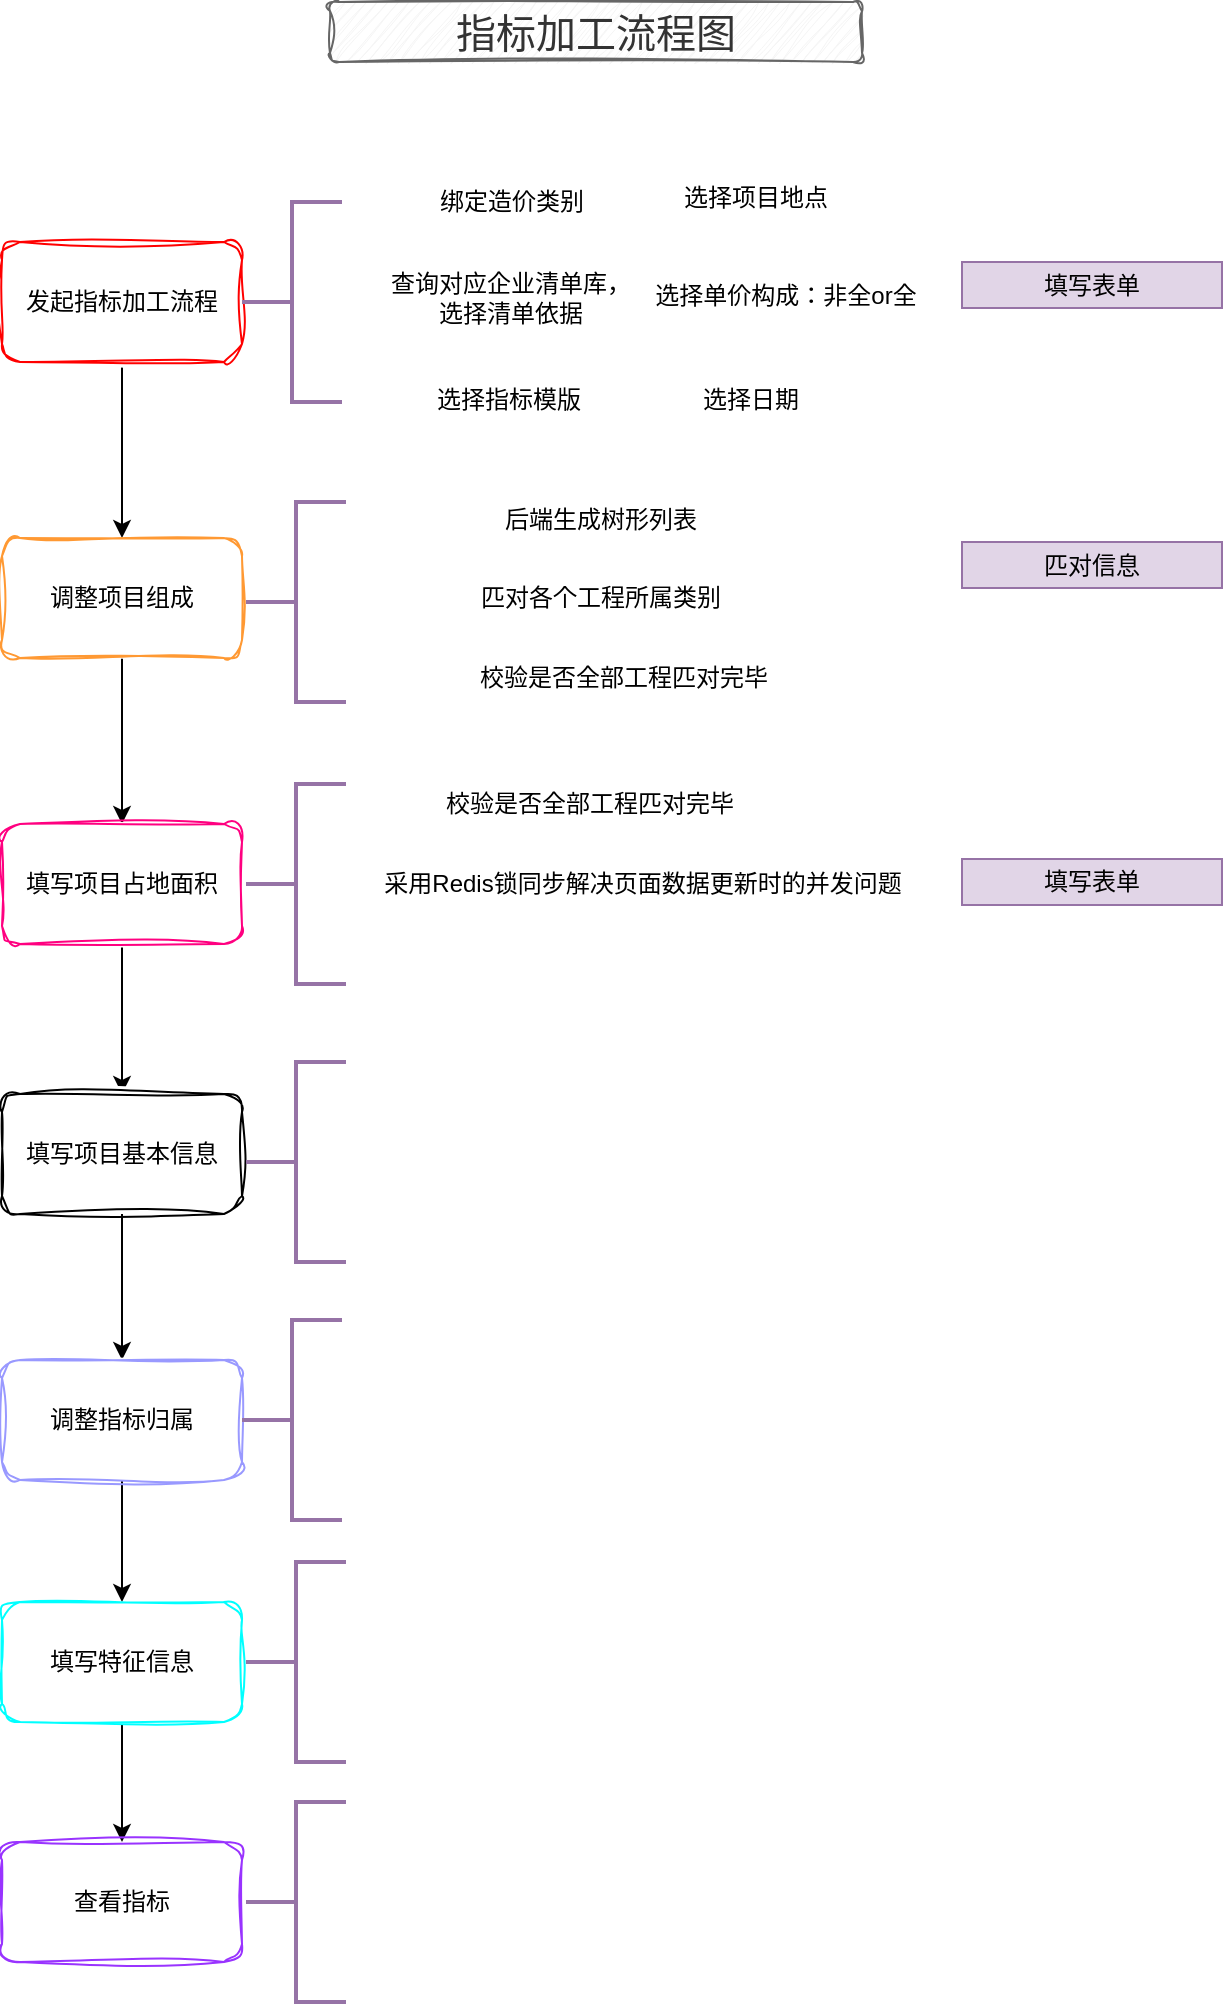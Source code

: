<mxfile version="21.6.1" type="github">
  <diagram name="第 1 页" id="PYZtmiYzRfJrxJ9XXe3V">
    <mxGraphModel dx="1154" dy="796" grid="1" gridSize="10" guides="1" tooltips="1" connect="1" arrows="1" fold="1" page="1" pageScale="1" pageWidth="827" pageHeight="1169" math="0" shadow="0">
      <root>
        <mxCell id="0" />
        <mxCell id="1" parent="0" />
        <mxCell id="eztFIdGAr2qNL9vbDgbI-3" style="edgeStyle=orthogonalEdgeStyle;rounded=0;orthogonalLoop=1;jettySize=auto;html=1;" edge="1" parent="1" source="CSStCupQpvHum1PfYjaq-1" target="eztFIdGAr2qNL9vbDgbI-1">
          <mxGeometry relative="1" as="geometry" />
        </mxCell>
        <mxCell id="CSStCupQpvHum1PfYjaq-1" value="发起指标加工流程" style="rounded=1;whiteSpace=wrap;html=1;sketch=1;curveFitting=1;jiggle=2;strokeColor=#FF0000;" parent="1" vertex="1">
          <mxGeometry x="120" y="140" width="120" height="60" as="geometry" />
        </mxCell>
        <mxCell id="eztFIdGAr2qNL9vbDgbI-20" style="edgeStyle=orthogonalEdgeStyle;rounded=0;orthogonalLoop=1;jettySize=auto;html=1;entryX=0.5;entryY=0;entryDx=0;entryDy=0;" edge="1" parent="1" source="eztFIdGAr2qNL9vbDgbI-1" target="eztFIdGAr2qNL9vbDgbI-19">
          <mxGeometry relative="1" as="geometry" />
        </mxCell>
        <mxCell id="eztFIdGAr2qNL9vbDgbI-1" value="调整项目组成" style="rounded=1;whiteSpace=wrap;html=1;sketch=1;curveFitting=1;jiggle=2;strokeColor=#FF9933;" vertex="1" parent="1">
          <mxGeometry x="120" y="288" width="120" height="60" as="geometry" />
        </mxCell>
        <mxCell id="eztFIdGAr2qNL9vbDgbI-2" value="指标加工流程图" style="rounded=1;whiteSpace=wrap;html=1;fillColor=#f5f5f5;fontColor=#333333;strokeColor=#666666;sketch=1;curveFitting=1;jiggle=2;fontSize=20;" vertex="1" parent="1">
          <mxGeometry x="284" y="20" width="266" height="30" as="geometry" />
        </mxCell>
        <mxCell id="eztFIdGAr2qNL9vbDgbI-5" value="" style="strokeWidth=2;html=1;shape=mxgraph.flowchart.annotation_2;align=left;labelPosition=right;pointerEvents=1;fillColor=#e1d5e7;strokeColor=#9673a6;" vertex="1" parent="1">
          <mxGeometry x="240" y="120" width="50" height="100" as="geometry" />
        </mxCell>
        <mxCell id="eztFIdGAr2qNL9vbDgbI-7" value="绑定造价类别" style="text;html=1;strokeColor=none;fillColor=none;align=center;verticalAlign=middle;whiteSpace=wrap;rounded=0;" vertex="1" parent="1">
          <mxGeometry x="304.5" y="100" width="140" height="40" as="geometry" />
        </mxCell>
        <mxCell id="eztFIdGAr2qNL9vbDgbI-8" value="选择项目地点" style="text;html=1;strokeColor=none;fillColor=none;align=center;verticalAlign=middle;whiteSpace=wrap;rounded=0;" vertex="1" parent="1">
          <mxGeometry x="452" y="105" width="90" height="25" as="geometry" />
        </mxCell>
        <mxCell id="eztFIdGAr2qNL9vbDgbI-9" value="查询对应企业清单库，选择清单依据" style="text;html=1;strokeColor=none;fillColor=none;align=center;verticalAlign=middle;whiteSpace=wrap;rounded=0;" vertex="1" parent="1">
          <mxGeometry x="312" y="153" width="125" height="30" as="geometry" />
        </mxCell>
        <mxCell id="eztFIdGAr2qNL9vbDgbI-10" value="选择单价构成：非全or全" style="text;html=1;strokeColor=none;fillColor=none;align=center;verticalAlign=middle;whiteSpace=wrap;rounded=0;" vertex="1" parent="1">
          <mxGeometry x="437" y="152" width="150" height="30" as="geometry" />
        </mxCell>
        <mxCell id="eztFIdGAr2qNL9vbDgbI-11" value="选择指标模版" style="text;html=1;strokeColor=none;fillColor=none;align=center;verticalAlign=middle;whiteSpace=wrap;rounded=0;" vertex="1" parent="1">
          <mxGeometry x="311" y="204" width="125" height="30" as="geometry" />
        </mxCell>
        <mxCell id="eztFIdGAr2qNL9vbDgbI-12" value="选择日期" style="text;html=1;strokeColor=none;fillColor=none;align=center;verticalAlign=middle;whiteSpace=wrap;rounded=0;" vertex="1" parent="1">
          <mxGeometry x="432" y="204" width="125" height="30" as="geometry" />
        </mxCell>
        <mxCell id="eztFIdGAr2qNL9vbDgbI-13" value="" style="strokeWidth=2;html=1;shape=mxgraph.flowchart.annotation_2;align=left;labelPosition=right;pointerEvents=1;fillColor=#e1d5e7;strokeColor=#9673a6;" vertex="1" parent="1">
          <mxGeometry x="242" y="270" width="50" height="100" as="geometry" />
        </mxCell>
        <mxCell id="eztFIdGAr2qNL9vbDgbI-14" value="后端生成树形列表" style="text;html=1;strokeColor=none;fillColor=none;align=center;verticalAlign=middle;whiteSpace=wrap;rounded=0;" vertex="1" parent="1">
          <mxGeometry x="357" y="264" width="125" height="30" as="geometry" />
        </mxCell>
        <mxCell id="eztFIdGAr2qNL9vbDgbI-16" value="匹对各个工程所属类别" style="text;html=1;strokeColor=none;fillColor=none;align=center;verticalAlign=middle;whiteSpace=wrap;rounded=0;" vertex="1" parent="1">
          <mxGeometry x="357" y="303" width="125" height="30" as="geometry" />
        </mxCell>
        <mxCell id="eztFIdGAr2qNL9vbDgbI-17" value="填写表单" style="rounded=0;whiteSpace=wrap;html=1;fillColor=#e1d5e7;strokeColor=#9673a6;" vertex="1" parent="1">
          <mxGeometry x="600" y="150" width="130" height="23" as="geometry" />
        </mxCell>
        <mxCell id="eztFIdGAr2qNL9vbDgbI-18" value="校验是否全部工程匹对完毕" style="text;html=1;strokeColor=none;fillColor=none;align=center;verticalAlign=middle;whiteSpace=wrap;rounded=0;" vertex="1" parent="1">
          <mxGeometry x="350" y="344" width="161.5" height="28" as="geometry" />
        </mxCell>
        <mxCell id="eztFIdGAr2qNL9vbDgbI-24" style="edgeStyle=orthogonalEdgeStyle;rounded=0;orthogonalLoop=1;jettySize=auto;html=1;" edge="1" parent="1" source="eztFIdGAr2qNL9vbDgbI-19" target="eztFIdGAr2qNL9vbDgbI-23">
          <mxGeometry relative="1" as="geometry" />
        </mxCell>
        <mxCell id="eztFIdGAr2qNL9vbDgbI-19" value="填写项目占地面积" style="rounded=1;whiteSpace=wrap;html=1;sketch=1;curveFitting=1;jiggle=2;gradientColor=none;strokeColor=#FF0080;" vertex="1" parent="1">
          <mxGeometry x="120" y="431" width="120" height="60" as="geometry" />
        </mxCell>
        <mxCell id="eztFIdGAr2qNL9vbDgbI-21" value="填写表单" style="rounded=0;whiteSpace=wrap;html=1;fillColor=#e1d5e7;strokeColor=#9673a6;" vertex="1" parent="1">
          <mxGeometry x="600" y="448.5" width="130" height="23" as="geometry" />
        </mxCell>
        <mxCell id="eztFIdGAr2qNL9vbDgbI-22" value="匹对信息" style="rounded=0;whiteSpace=wrap;html=1;fillColor=#e1d5e7;strokeColor=#9673a6;" vertex="1" parent="1">
          <mxGeometry x="600" y="290" width="130" height="23" as="geometry" />
        </mxCell>
        <mxCell id="eztFIdGAr2qNL9vbDgbI-23" value="填写项目基本信息" style="rounded=1;whiteSpace=wrap;html=1;sketch=1;curveFitting=1;jiggle=2;" vertex="1" parent="1">
          <mxGeometry x="120" y="566" width="120" height="60" as="geometry" />
        </mxCell>
        <mxCell id="eztFIdGAr2qNL9vbDgbI-25" style="edgeStyle=orthogonalEdgeStyle;rounded=0;orthogonalLoop=1;jettySize=auto;html=1;exitX=0.5;exitY=1;exitDx=0;exitDy=0;entryX=0.5;entryY=0;entryDx=0;entryDy=0;" edge="1" parent="1" source="eztFIdGAr2qNL9vbDgbI-23" target="eztFIdGAr2qNL9vbDgbI-26">
          <mxGeometry relative="1" as="geometry">
            <mxPoint x="179.5" y="640" as="sourcePoint" />
            <mxPoint x="180" y="710" as="targetPoint" />
          </mxGeometry>
        </mxCell>
        <mxCell id="eztFIdGAr2qNL9vbDgbI-28" style="edgeStyle=orthogonalEdgeStyle;rounded=0;orthogonalLoop=1;jettySize=auto;html=1;entryX=0.5;entryY=0;entryDx=0;entryDy=0;" edge="1" parent="1" source="eztFIdGAr2qNL9vbDgbI-26" target="eztFIdGAr2qNL9vbDgbI-27">
          <mxGeometry relative="1" as="geometry" />
        </mxCell>
        <mxCell id="eztFIdGAr2qNL9vbDgbI-26" value="调整指标归属" style="rounded=1;whiteSpace=wrap;html=1;sketch=1;curveFitting=1;jiggle=2;strokeColor=#9999FF;" vertex="1" parent="1">
          <mxGeometry x="120" y="699" width="120" height="60" as="geometry" />
        </mxCell>
        <mxCell id="eztFIdGAr2qNL9vbDgbI-31" style="edgeStyle=orthogonalEdgeStyle;rounded=0;orthogonalLoop=1;jettySize=auto;html=1;entryX=0.5;entryY=0;entryDx=0;entryDy=0;" edge="1" parent="1" source="eztFIdGAr2qNL9vbDgbI-27" target="eztFIdGAr2qNL9vbDgbI-30">
          <mxGeometry relative="1" as="geometry" />
        </mxCell>
        <mxCell id="eztFIdGAr2qNL9vbDgbI-27" value="填写特征信息" style="rounded=1;whiteSpace=wrap;html=1;sketch=1;curveFitting=1;jiggle=2;strokeColor=#00FFFF;" vertex="1" parent="1">
          <mxGeometry x="120" y="820" width="120" height="60" as="geometry" />
        </mxCell>
        <mxCell id="eztFIdGAr2qNL9vbDgbI-30" value="查看指标" style="rounded=1;whiteSpace=wrap;html=1;sketch=1;curveFitting=1;jiggle=2;strokeColor=#9933FF;" vertex="1" parent="1">
          <mxGeometry x="120" y="940" width="120" height="60" as="geometry" />
        </mxCell>
        <mxCell id="eztFIdGAr2qNL9vbDgbI-32" value="" style="strokeWidth=2;html=1;shape=mxgraph.flowchart.annotation_2;align=left;labelPosition=right;pointerEvents=1;fillColor=#e1d5e7;strokeColor=#9673a6;" vertex="1" parent="1">
          <mxGeometry x="242" y="411" width="50" height="100" as="geometry" />
        </mxCell>
        <mxCell id="eztFIdGAr2qNL9vbDgbI-33" value="" style="strokeWidth=2;html=1;shape=mxgraph.flowchart.annotation_2;align=left;labelPosition=right;pointerEvents=1;fillColor=#e1d5e7;strokeColor=#9673a6;" vertex="1" parent="1">
          <mxGeometry x="242" y="550" width="50" height="100" as="geometry" />
        </mxCell>
        <mxCell id="eztFIdGAr2qNL9vbDgbI-34" value="" style="strokeWidth=2;html=1;shape=mxgraph.flowchart.annotation_2;align=left;labelPosition=right;pointerEvents=1;fillColor=#e1d5e7;strokeColor=#9673a6;" vertex="1" parent="1">
          <mxGeometry x="240" y="679" width="50" height="100" as="geometry" />
        </mxCell>
        <mxCell id="eztFIdGAr2qNL9vbDgbI-35" value="" style="strokeWidth=2;html=1;shape=mxgraph.flowchart.annotation_2;align=left;labelPosition=right;pointerEvents=1;fillColor=#e1d5e7;strokeColor=#9673a6;" vertex="1" parent="1">
          <mxGeometry x="242" y="800" width="50" height="100" as="geometry" />
        </mxCell>
        <mxCell id="eztFIdGAr2qNL9vbDgbI-36" value="" style="strokeWidth=2;html=1;shape=mxgraph.flowchart.annotation_2;align=left;labelPosition=right;pointerEvents=1;fillColor=#e1d5e7;strokeColor=#9673a6;" vertex="1" parent="1">
          <mxGeometry x="242" y="920" width="50" height="100" as="geometry" />
        </mxCell>
        <mxCell id="eztFIdGAr2qNL9vbDgbI-37" value="校验是否全部工程匹对完毕" style="text;html=1;strokeColor=none;fillColor=none;align=center;verticalAlign=middle;whiteSpace=wrap;rounded=0;" vertex="1" parent="1">
          <mxGeometry x="333" y="407" width="161.5" height="28" as="geometry" />
        </mxCell>
        <mxCell id="eztFIdGAr2qNL9vbDgbI-38" value="采用Redis锁同步解决页面数据更新时的并发问题" style="text;html=1;strokeColor=none;fillColor=none;align=center;verticalAlign=middle;whiteSpace=wrap;rounded=0;" vertex="1" parent="1">
          <mxGeometry x="304.5" y="437.75" width="271.25" height="46.5" as="geometry" />
        </mxCell>
      </root>
    </mxGraphModel>
  </diagram>
</mxfile>
